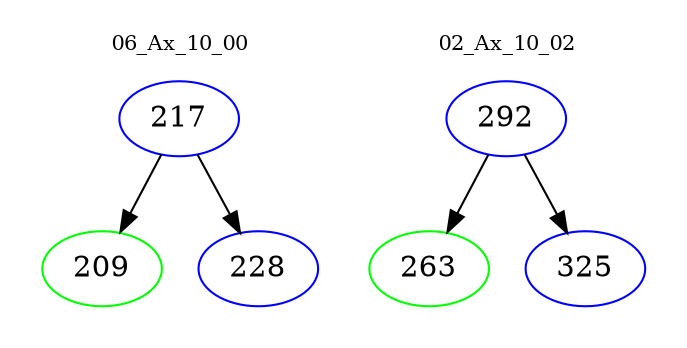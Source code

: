 digraph{
subgraph cluster_0 {
color = white
label = "06_Ax_10_00";
fontsize=10;
T0_217 [label="217", color="blue"]
T0_217 -> T0_209 [color="black"]
T0_209 [label="209", color="green"]
T0_217 -> T0_228 [color="black"]
T0_228 [label="228", color="blue"]
}
subgraph cluster_1 {
color = white
label = "02_Ax_10_02";
fontsize=10;
T1_292 [label="292", color="blue"]
T1_292 -> T1_263 [color="black"]
T1_263 [label="263", color="green"]
T1_292 -> T1_325 [color="black"]
T1_325 [label="325", color="blue"]
}
}
